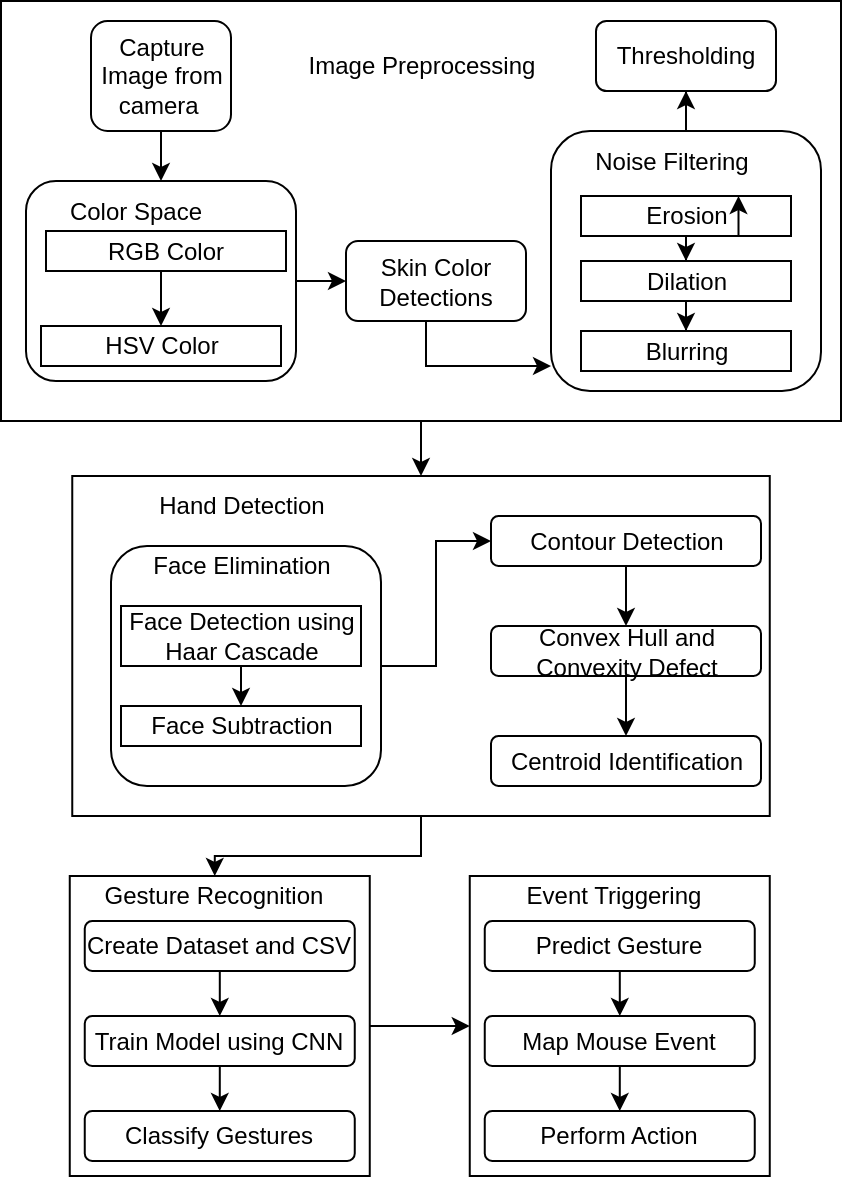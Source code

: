 <mxfile version="13.7.4" type="device"><diagram id="h-UWSMzv37FxTi-P7uf0" name="Page-1"><mxGraphModel dx="1564" dy="938" grid="1" gridSize="10" guides="1" tooltips="1" connect="1" arrows="1" fold="1" page="1" pageScale="1" pageWidth="850" pageHeight="1100" math="0" shadow="0"><root><mxCell id="0"/><mxCell id="1" parent="0"/><mxCell id="FLTabNNPpBKsvPbEe9-x-85" style="edgeStyle=orthogonalEdgeStyle;rounded=0;orthogonalLoop=1;jettySize=auto;html=1;" edge="1" parent="1" source="FLTabNNPpBKsvPbEe9-x-4" target="FLTabNNPpBKsvPbEe9-x-21"><mxGeometry relative="1" as="geometry"/></mxCell><mxCell id="FLTabNNPpBKsvPbEe9-x-4" value="" style="rounded=0;whiteSpace=wrap;html=1;" vertex="1" parent="1"><mxGeometry x="87.5" y="212.5" width="420" height="210" as="geometry"/></mxCell><mxCell id="FLTabNNPpBKsvPbEe9-x-82" style="edgeStyle=orthogonalEdgeStyle;rounded=0;orthogonalLoop=1;jettySize=auto;html=1;" edge="1" parent="1" source="FLTabNNPpBKsvPbEe9-x-5" target="FLTabNNPpBKsvPbEe9-x-16"><mxGeometry relative="1" as="geometry"/></mxCell><mxCell id="FLTabNNPpBKsvPbEe9-x-5" value="" style="rounded=1;whiteSpace=wrap;html=1;" vertex="1" parent="1"><mxGeometry x="100" y="302.5" width="135" height="100" as="geometry"/></mxCell><mxCell id="FLTabNNPpBKsvPbEe9-x-6" value="Image Preprocessing" style="text;html=1;strokeColor=none;fillColor=none;align=center;verticalAlign=middle;whiteSpace=wrap;rounded=0;" vertex="1" parent="1"><mxGeometry x="232.5" y="235" width="130" height="20" as="geometry"/></mxCell><mxCell id="FLTabNNPpBKsvPbEe9-x-7" value="Color Space" style="text;html=1;strokeColor=none;fillColor=none;align=center;verticalAlign=middle;whiteSpace=wrap;rounded=0;" vertex="1" parent="1"><mxGeometry x="115" y="307.5" width="80" height="20" as="geometry"/></mxCell><mxCell id="FLTabNNPpBKsvPbEe9-x-10" style="edgeStyle=orthogonalEdgeStyle;rounded=0;orthogonalLoop=1;jettySize=auto;html=1;exitX=0.5;exitY=1;exitDx=0;exitDy=0;entryX=0.5;entryY=0;entryDx=0;entryDy=0;" edge="1" parent="1" source="FLTabNNPpBKsvPbEe9-x-8" target="FLTabNNPpBKsvPbEe9-x-9"><mxGeometry relative="1" as="geometry"/></mxCell><mxCell id="FLTabNNPpBKsvPbEe9-x-8" value="RGB Color" style="rounded=0;whiteSpace=wrap;html=1;" vertex="1" parent="1"><mxGeometry x="110" y="327.5" width="120" height="20" as="geometry"/></mxCell><mxCell id="FLTabNNPpBKsvPbEe9-x-9" value="HSV Color" style="rounded=0;whiteSpace=wrap;html=1;" vertex="1" parent="1"><mxGeometry x="107.5" y="375" width="120" height="20" as="geometry"/></mxCell><mxCell id="FLTabNNPpBKsvPbEe9-x-48" style="edgeStyle=orthogonalEdgeStyle;rounded=0;orthogonalLoop=1;jettySize=auto;html=1;" edge="1" parent="1" source="FLTabNNPpBKsvPbEe9-x-12" target="FLTabNNPpBKsvPbEe9-x-20"><mxGeometry relative="1" as="geometry"/></mxCell><mxCell id="FLTabNNPpBKsvPbEe9-x-12" value="" style="rounded=1;whiteSpace=wrap;html=1;" vertex="1" parent="1"><mxGeometry x="362.5" y="277.5" width="135" height="130" as="geometry"/></mxCell><mxCell id="FLTabNNPpBKsvPbEe9-x-13" value="Noise Filtering" style="text;html=1;strokeColor=none;fillColor=none;align=center;verticalAlign=middle;whiteSpace=wrap;rounded=0;" vertex="1" parent="1"><mxGeometry x="382.5" y="287.5" width="80" height="10" as="geometry"/></mxCell><mxCell id="FLTabNNPpBKsvPbEe9-x-44" style="edgeStyle=orthogonalEdgeStyle;rounded=0;orthogonalLoop=1;jettySize=auto;html=1;" edge="1" parent="1" source="FLTabNNPpBKsvPbEe9-x-14" target="FLTabNNPpBKsvPbEe9-x-18"><mxGeometry relative="1" as="geometry"/></mxCell><mxCell id="FLTabNNPpBKsvPbEe9-x-14" value="Erosion" style="rounded=0;whiteSpace=wrap;html=1;" vertex="1" parent="1"><mxGeometry x="377.5" y="310" width="105" height="20" as="geometry"/></mxCell><mxCell id="FLTabNNPpBKsvPbEe9-x-84" style="edgeStyle=orthogonalEdgeStyle;rounded=0;orthogonalLoop=1;jettySize=auto;html=1;entryX=0;entryY=0.904;entryDx=0;entryDy=0;entryPerimeter=0;" edge="1" parent="1" source="FLTabNNPpBKsvPbEe9-x-16" target="FLTabNNPpBKsvPbEe9-x-12"><mxGeometry relative="1" as="geometry"><Array as="points"><mxPoint x="300" y="395"/></Array></mxGeometry></mxCell><mxCell id="FLTabNNPpBKsvPbEe9-x-16" value="Skin Color Detections" style="rounded=1;whiteSpace=wrap;html=1;" vertex="1" parent="1"><mxGeometry x="260" y="332.5" width="90" height="40" as="geometry"/></mxCell><mxCell id="FLTabNNPpBKsvPbEe9-x-46" style="edgeStyle=orthogonalEdgeStyle;rounded=0;orthogonalLoop=1;jettySize=auto;html=1;entryX=0.5;entryY=0;entryDx=0;entryDy=0;" edge="1" parent="1" source="FLTabNNPpBKsvPbEe9-x-18" target="FLTabNNPpBKsvPbEe9-x-19"><mxGeometry relative="1" as="geometry"/></mxCell><mxCell id="FLTabNNPpBKsvPbEe9-x-18" value="Dilation" style="rounded=0;whiteSpace=wrap;html=1;" vertex="1" parent="1"><mxGeometry x="377.5" y="342.5" width="105" height="20" as="geometry"/></mxCell><mxCell id="FLTabNNPpBKsvPbEe9-x-19" value="Blurring" style="rounded=0;whiteSpace=wrap;html=1;" vertex="1" parent="1"><mxGeometry x="377.5" y="377.5" width="105" height="20" as="geometry"/></mxCell><mxCell id="FLTabNNPpBKsvPbEe9-x-20" value="Thresholding" style="rounded=1;whiteSpace=wrap;html=1;" vertex="1" parent="1"><mxGeometry x="385" y="222.5" width="90" height="35" as="geometry"/></mxCell><mxCell id="FLTabNNPpBKsvPbEe9-x-87" value="" style="edgeStyle=orthogonalEdgeStyle;rounded=0;orthogonalLoop=1;jettySize=auto;html=1;entryX=0.5;entryY=0;entryDx=0;entryDy=0;" edge="1" parent="1" source="FLTabNNPpBKsvPbEe9-x-21" target="FLTabNNPpBKsvPbEe9-x-57"><mxGeometry relative="1" as="geometry"/></mxCell><mxCell id="FLTabNNPpBKsvPbEe9-x-21" value="" style="rounded=0;whiteSpace=wrap;html=1;" vertex="1" parent="1"><mxGeometry x="123.13" y="450" width="348.75" height="170" as="geometry"/></mxCell><mxCell id="FLTabNNPpBKsvPbEe9-x-38" style="edgeStyle=orthogonalEdgeStyle;rounded=0;orthogonalLoop=1;jettySize=auto;html=1;entryX=0;entryY=0.5;entryDx=0;entryDy=0;" edge="1" parent="1" source="FLTabNNPpBKsvPbEe9-x-22" target="FLTabNNPpBKsvPbEe9-x-28"><mxGeometry relative="1" as="geometry"/></mxCell><mxCell id="FLTabNNPpBKsvPbEe9-x-22" value="" style="rounded=1;whiteSpace=wrap;html=1;" vertex="1" parent="1"><mxGeometry x="142.5" y="485" width="135" height="120" as="geometry"/></mxCell><mxCell id="FLTabNNPpBKsvPbEe9-x-23" value="Hand Detection" style="text;html=1;strokeColor=none;fillColor=none;align=center;verticalAlign=middle;whiteSpace=wrap;rounded=0;" vertex="1" parent="1"><mxGeometry x="142.5" y="455" width="130" height="20" as="geometry"/></mxCell><mxCell id="FLTabNNPpBKsvPbEe9-x-24" value="Face Elimination" style="text;html=1;strokeColor=none;fillColor=none;align=center;verticalAlign=middle;whiteSpace=wrap;rounded=0;" vertex="1" parent="1"><mxGeometry x="152.5" y="485" width="110" height="20" as="geometry"/></mxCell><mxCell id="FLTabNNPpBKsvPbEe9-x-25" style="edgeStyle=orthogonalEdgeStyle;rounded=0;orthogonalLoop=1;jettySize=auto;html=1;exitX=0.5;exitY=1;exitDx=0;exitDy=0;entryX=0.5;entryY=0;entryDx=0;entryDy=0;" edge="1" parent="1" source="FLTabNNPpBKsvPbEe9-x-26" target="FLTabNNPpBKsvPbEe9-x-27"><mxGeometry relative="1" as="geometry"/></mxCell><mxCell id="FLTabNNPpBKsvPbEe9-x-26" value="Face Detection using Haar Cascade" style="rounded=0;whiteSpace=wrap;html=1;" vertex="1" parent="1"><mxGeometry x="147.5" y="515" width="120" height="30" as="geometry"/></mxCell><mxCell id="FLTabNNPpBKsvPbEe9-x-27" value="Face Subtraction" style="rounded=0;whiteSpace=wrap;html=1;" vertex="1" parent="1"><mxGeometry x="147.5" y="565" width="120" height="20" as="geometry"/></mxCell><mxCell id="FLTabNNPpBKsvPbEe9-x-39" style="edgeStyle=orthogonalEdgeStyle;rounded=0;orthogonalLoop=1;jettySize=auto;html=1;" edge="1" parent="1" source="FLTabNNPpBKsvPbEe9-x-28" target="FLTabNNPpBKsvPbEe9-x-36"><mxGeometry relative="1" as="geometry"/></mxCell><mxCell id="FLTabNNPpBKsvPbEe9-x-28" value="Contour Detection" style="rounded=1;whiteSpace=wrap;html=1;" vertex="1" parent="1"><mxGeometry x="332.5" y="470" width="135" height="25" as="geometry"/></mxCell><mxCell id="FLTabNNPpBKsvPbEe9-x-40" style="edgeStyle=orthogonalEdgeStyle;rounded=0;orthogonalLoop=1;jettySize=auto;html=1;entryX=0.5;entryY=0;entryDx=0;entryDy=0;" edge="1" parent="1" source="FLTabNNPpBKsvPbEe9-x-36" target="FLTabNNPpBKsvPbEe9-x-37"><mxGeometry relative="1" as="geometry"/></mxCell><mxCell id="FLTabNNPpBKsvPbEe9-x-36" value="Convex Hull and Convexity Defect" style="rounded=1;whiteSpace=wrap;html=1;" vertex="1" parent="1"><mxGeometry x="332.5" y="525" width="135" height="25" as="geometry"/></mxCell><mxCell id="FLTabNNPpBKsvPbEe9-x-37" value="Centroid Identification" style="rounded=1;whiteSpace=wrap;html=1;" vertex="1" parent="1"><mxGeometry x="332.5" y="580" width="135" height="25" as="geometry"/></mxCell><mxCell id="FLTabNNPpBKsvPbEe9-x-86" style="edgeStyle=orthogonalEdgeStyle;rounded=0;orthogonalLoop=1;jettySize=auto;html=1;entryX=0;entryY=0.5;entryDx=0;entryDy=0;" edge="1" parent="1" source="FLTabNNPpBKsvPbEe9-x-54" target="FLTabNNPpBKsvPbEe9-x-69"><mxGeometry relative="1" as="geometry"/></mxCell><mxCell id="FLTabNNPpBKsvPbEe9-x-54" value="" style="rounded=0;whiteSpace=wrap;html=1;" vertex="1" parent="1"><mxGeometry x="121.88" y="650" width="150" height="150" as="geometry"/></mxCell><mxCell id="FLTabNNPpBKsvPbEe9-x-57" value="Gesture Recognition" style="text;html=1;strokeColor=none;fillColor=none;align=center;verticalAlign=middle;whiteSpace=wrap;rounded=0;" vertex="1" parent="1"><mxGeometry x="129.38" y="650" width="130" height="20" as="geometry"/></mxCell><mxCell id="FLTabNNPpBKsvPbEe9-x-62" style="edgeStyle=orthogonalEdgeStyle;rounded=0;orthogonalLoop=1;jettySize=auto;html=1;" edge="1" parent="1" source="FLTabNNPpBKsvPbEe9-x-63" target="FLTabNNPpBKsvPbEe9-x-65"><mxGeometry relative="1" as="geometry"/></mxCell><mxCell id="FLTabNNPpBKsvPbEe9-x-63" value="Create Dataset and CSV" style="rounded=1;whiteSpace=wrap;html=1;" vertex="1" parent="1"><mxGeometry x="129.38" y="672.5" width="135" height="25" as="geometry"/></mxCell><mxCell id="FLTabNNPpBKsvPbEe9-x-64" style="edgeStyle=orthogonalEdgeStyle;rounded=0;orthogonalLoop=1;jettySize=auto;html=1;entryX=0.5;entryY=0;entryDx=0;entryDy=0;" edge="1" parent="1" source="FLTabNNPpBKsvPbEe9-x-65" target="FLTabNNPpBKsvPbEe9-x-66"><mxGeometry relative="1" as="geometry"/></mxCell><mxCell id="FLTabNNPpBKsvPbEe9-x-65" value="Train Model using CNN" style="rounded=1;whiteSpace=wrap;html=1;" vertex="1" parent="1"><mxGeometry x="129.38" y="720" width="135" height="25" as="geometry"/></mxCell><mxCell id="FLTabNNPpBKsvPbEe9-x-66" value="Classify Gestures" style="rounded=1;whiteSpace=wrap;html=1;" vertex="1" parent="1"><mxGeometry x="129.38" y="767.5" width="135" height="25" as="geometry"/></mxCell><mxCell id="FLTabNNPpBKsvPbEe9-x-69" value="" style="rounded=0;whiteSpace=wrap;html=1;" vertex="1" parent="1"><mxGeometry x="321.88" y="650" width="150" height="150" as="geometry"/></mxCell><mxCell id="FLTabNNPpBKsvPbEe9-x-70" value="Event Triggering" style="text;html=1;strokeColor=none;fillColor=none;align=center;verticalAlign=middle;whiteSpace=wrap;rounded=0;" vertex="1" parent="1"><mxGeometry x="329.38" y="650" width="130" height="20" as="geometry"/></mxCell><mxCell id="FLTabNNPpBKsvPbEe9-x-71" style="edgeStyle=orthogonalEdgeStyle;rounded=0;orthogonalLoop=1;jettySize=auto;html=1;" edge="1" parent="1" source="FLTabNNPpBKsvPbEe9-x-72" target="FLTabNNPpBKsvPbEe9-x-74"><mxGeometry relative="1" as="geometry"/></mxCell><mxCell id="FLTabNNPpBKsvPbEe9-x-72" value="Predict Gesture" style="rounded=1;whiteSpace=wrap;html=1;" vertex="1" parent="1"><mxGeometry x="329.38" y="672.5" width="135" height="25" as="geometry"/></mxCell><mxCell id="FLTabNNPpBKsvPbEe9-x-73" style="edgeStyle=orthogonalEdgeStyle;rounded=0;orthogonalLoop=1;jettySize=auto;html=1;entryX=0.5;entryY=0;entryDx=0;entryDy=0;" edge="1" parent="1" source="FLTabNNPpBKsvPbEe9-x-74" target="FLTabNNPpBKsvPbEe9-x-75"><mxGeometry relative="1" as="geometry"/></mxCell><mxCell id="FLTabNNPpBKsvPbEe9-x-74" value="Map Mouse Event" style="rounded=1;whiteSpace=wrap;html=1;" vertex="1" parent="1"><mxGeometry x="329.38" y="720" width="135" height="25" as="geometry"/></mxCell><mxCell id="FLTabNNPpBKsvPbEe9-x-75" value="Perform Action" style="rounded=1;whiteSpace=wrap;html=1;" vertex="1" parent="1"><mxGeometry x="329.38" y="767.5" width="135" height="25" as="geometry"/></mxCell><mxCell id="FLTabNNPpBKsvPbEe9-x-79" style="edgeStyle=orthogonalEdgeStyle;rounded=0;orthogonalLoop=1;jettySize=auto;html=1;" edge="1" parent="1" source="FLTabNNPpBKsvPbEe9-x-78" target="FLTabNNPpBKsvPbEe9-x-5"><mxGeometry relative="1" as="geometry"/></mxCell><mxCell id="FLTabNNPpBKsvPbEe9-x-78" value="Capture Image from camera&amp;nbsp;" style="rounded=1;whiteSpace=wrap;html=1;" vertex="1" parent="1"><mxGeometry x="132.5" y="222.5" width="70" height="55" as="geometry"/></mxCell><mxCell id="FLTabNNPpBKsvPbEe9-x-88" style="edgeStyle=orthogonalEdgeStyle;rounded=0;orthogonalLoop=1;jettySize=auto;html=1;exitX=0.75;exitY=1;exitDx=0;exitDy=0;entryX=0.75;entryY=0;entryDx=0;entryDy=0;" edge="1" parent="1" source="FLTabNNPpBKsvPbEe9-x-14" target="FLTabNNPpBKsvPbEe9-x-14"><mxGeometry relative="1" as="geometry"/></mxCell></root></mxGraphModel></diagram></mxfile>